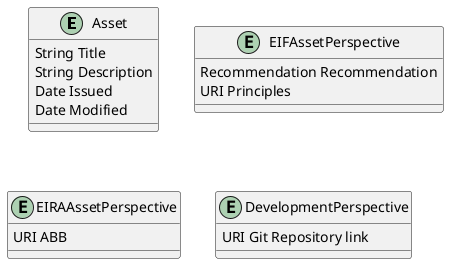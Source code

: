 @startuml
entity Asset {
  String Title
  String Description
  Date Issued
  Date Modified
}

entity EIFAssetPerspective {
  Recommendation Recommendation
  URI Principles
}

entity EIRAAssetPerspective {
  URI ABB
}

entity DevelopmentPerspective {
  URI Git Repository link
}

@enduml
